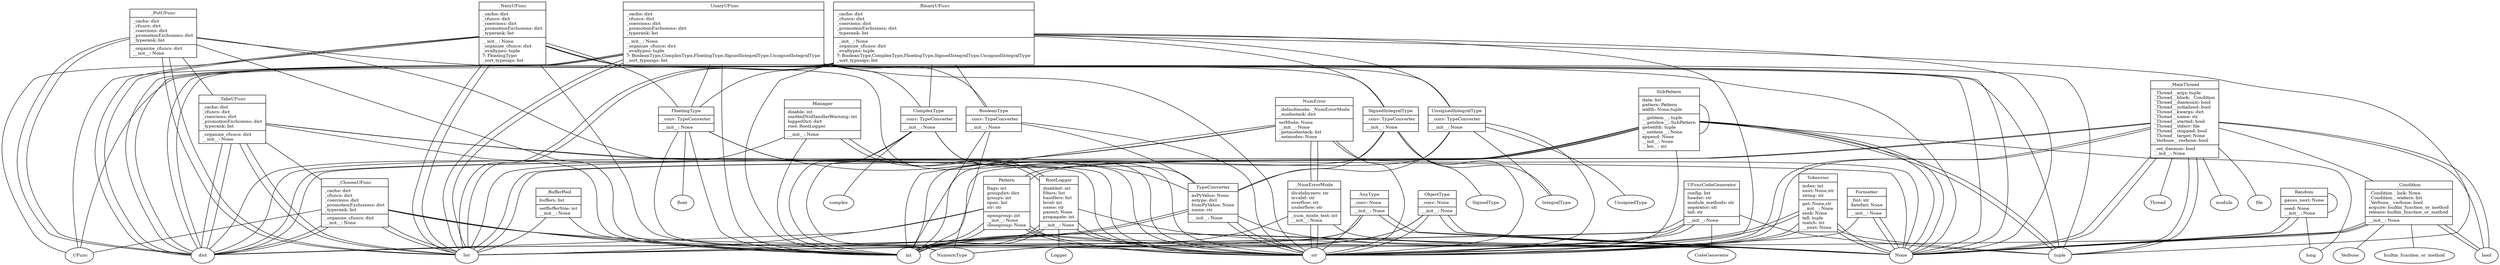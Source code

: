graph UML {
  nodesep=0.3;
  color="black"
  bgcolor="white"
  node [fontsize=10];

    // class _TakeUFunc 
    _TakeUFunc [fillcolor="", shape="record", style="", label="{_TakeUFunc\n|_cache: dict\l_cfuncs: dict\l_coercions: dict\l_promotionExclusions: dict\l_typerank: list\l|_organize_cfuncs: dict\l__init__: None\l}"];
      _TakeUFunc -- _ChooseUFunc [arrowhead=empty];
      _TakeUFunc -- int [arrowtail=odiamond];
      _TakeUFunc -- list [arrowtail=odiamond];
      _TakeUFunc -- str [arrowtail=odiamond];
      _TakeUFunc -- None [arrowtail=odiamond];
      _TakeUFunc -- dict [arrowtail=odiamond];
       _TakeUFunc -- dict [arrowtail=diamond];
       _TakeUFunc -- list [arrowtail=diamond];

    // class _PutUFunc 
    _PutUFunc [fillcolor="", shape="record", style="", label="{_PutUFunc\n|_cache: dict\l_cfuncs: dict\l_coercions: dict\l_promotionExclusions: dict\l_typerank: list\l|_organize_cfuncs: dict\l__init__: None\l}"];
      _PutUFunc -- _TakeUFunc [arrowhead=empty];
      _PutUFunc -- int [arrowtail=odiamond];
      _PutUFunc -- list [arrowtail=odiamond];
      _PutUFunc -- str [arrowtail=odiamond];
      _PutUFunc -- None [arrowtail=odiamond];
      _PutUFunc -- dict [arrowtail=odiamond];
       _PutUFunc -- dict [arrowtail=diamond];
       _PutUFunc -- list [arrowtail=diamond];

    // class Pattern 
    Pattern [fillcolor="", shape="record", style="", label="{Pattern\n|flags: int\lgroupdict: dict\lgroups: int\lopen: list\lstr: str\l|opengroup: int\l__init__: None\lclosegroup: None\l}"];
      Pattern -- str [arrowtail=odiamond];
      Pattern -- int [arrowtail=odiamond];
      Pattern -- None [arrowtail=odiamond];
       Pattern -- dict [arrowtail=diamond];
       Pattern -- list [arrowtail=diamond];
       Pattern -- int [arrowtail=diamond];
       Pattern -- str [arrowtail=diamond];

    // class BooleanType 
    BooleanType [fillcolor="", shape="record", style="", label="{BooleanType\n|_conv: TypeConverter\l|__init__: None\l}"];
      BooleanType -- NumericType [arrowhead=empty];
      BooleanType -- int [arrowtail=odiamond];
      BooleanType -- str [arrowtail=odiamond];
       BooleanType -- TypeConverter [arrowtail=diamond];

    // class AnyType 
    AnyType [fillcolor="", shape="record", style="", label="{AnyType\n|_conv: None\l|__init__: None\l}"];
      AnyType -- NumericType [arrowhead=empty];
      AnyType -- None [arrowtail=odiamond];
      AnyType -- int [arrowtail=odiamond];
      AnyType -- str [arrowtail=odiamond];
       AnyType -- None [arrowtail=diamond];

    // class Formatter 
    Formatter [fillcolor="", shape="record", style="", label="{Formatter\n|_fmt: str\ldatefmt: None\l|__init__: None\l}"];
      Formatter -- None [arrowtail=odiamond];
       Formatter -- None [arrowtail=diamond];
       Formatter -- str [arrowtail=diamond];

    // class _BufferPool 
    _BufferPool [fillcolor="", shape="record", style="", label="{_BufferPool\n|buffers: list\l|setBufferSize: int\l__init__: None\l}"];
      _BufferPool -- int [arrowtail=odiamond];
       _BufferPool -- list [arrowtail=diamond];

    // class SignedIntegralType 
    SignedIntegralType [fillcolor="", shape="record", style="", label="{SignedIntegralType\n|_conv: TypeConverter\l|__init__: None\l}"];
      SignedIntegralType -- IntegralType [arrowhead=empty];
      SignedIntegralType -- SignedType [arrowhead=empty];
      SignedIntegralType -- int [arrowtail=odiamond];
      SignedIntegralType -- str [arrowtail=odiamond];
       SignedIntegralType -- TypeConverter [arrowtail=diamond];

    // class UnsignedIntegralType 
    UnsignedIntegralType [fillcolor="", shape="record", style="", label="{UnsignedIntegralType\n|_conv: TypeConverter\l|__init__: None\l}"];
      UnsignedIntegralType -- IntegralType [arrowhead=empty];
      UnsignedIntegralType -- UnsignedType [arrowhead=empty];
      UnsignedIntegralType -- int [arrowtail=odiamond];
      UnsignedIntegralType -- str [arrowtail=odiamond];
       UnsignedIntegralType -- TypeConverter [arrowtail=diamond];

    // class Random 
    Random [fillcolor="", shape="record", style="", label="{Random\n|gauss_next: None\l|seed: None\l__init__: None\l}"];
      Random -- Random [arrowhead=empty];
      Random -- None [arrowtail=odiamond];
      Random -- long [arrowtail=odiamond];
       Random -- None [arrowtail=diamond];

    // class TypeConverter 
    TypeConverter [fillcolor="", shape="record", style="", label="{TypeConverter\n|asPyValue: None\lastype: dict\lfromPyValue: None\lname: str\l|__init__: None\l}"];
      TypeConverter -- str [arrowtail=odiamond];
      TypeConverter -- dict [arrowtail=odiamond];
       TypeConverter -- None [arrowtail=diamond];
       TypeConverter -- str [arrowtail=diamond];
       TypeConverter -- dict [arrowtail=diamond];

    // class ObjectType 
    ObjectType [fillcolor="", shape="record", style="", label="{ObjectType\n|_conv: None\l|__init__: None\l}"];
      ObjectType -- NumericType [arrowhead=empty];
      ObjectType -- None [arrowtail=odiamond];
      ObjectType -- int [arrowtail=odiamond];
      ObjectType -- str [arrowtail=odiamond];
       ObjectType -- None [arrowtail=diamond];

    // class _Condition 
    _Condition [fillcolor="", shape="record", style="", label="{_Condition\n|_Condition__lock: None\l_Condition__waiters: list\l_Verbose__verbose: bool\lacquire: builtin_function_or_method\lrelease: builtin_function_or_method\l|__init__: None\l}"];
      _Condition -- _Verbose [arrowhead=empty];
      _Condition -- None [arrowtail=odiamond];
      _Condition -- bool [arrowtail=odiamond];
       _Condition -- bool [arrowtail=diamond];
       _Condition -- None [arrowtail=diamond];
       _Condition -- builtin_function_or_method [arrowtail=diamond];
       _Condition -- list [arrowtail=diamond];

    // class _NumErrorMode 
    _NumErrorMode [fillcolor="", shape="record", style="", label="{_NumErrorMode\n|dividebyzero: str\linvalid: str\loverflow: str\lunderflow: str\l|_num_mode_test: int\l__init__: None\l}"];
      _NumErrorMode -- str [arrowtail=odiamond];
      _NumErrorMode -- None [arrowtail=odiamond];
      _NumErrorMode -- int [arrowtail=odiamond];
       _NumErrorMode -- str [arrowtail=diamond];

    // class NumError 
    NumError [fillcolor="", shape="record", style="", label="{NumError\n|_defaultmode: _NumErrorMode\l_modestack: dict\l|setMode: None\l__init__: None\l_getmodestack: list\l_setmodes: None\l}"];
      NumError -- str [arrowtail=odiamond];
      NumError -- None [arrowtail=odiamond];
      NumError -- _NumErrorMode [arrowtail=odiamond];
      NumError -- list [arrowtail=odiamond];
      NumError -- int [arrowtail=odiamond];
       NumError -- _NumErrorMode [arrowtail=diamond];
       NumError -- dict [arrowtail=diamond];

    // class FloatingType 
    FloatingType [fillcolor="", shape="record", style="", label="{FloatingType\n|_conv: TypeConverter\l|__init__: None\l}"];
      FloatingType -- NumericType [arrowhead=empty];
      FloatingType -- float [arrowtail=odiamond];
      FloatingType -- int [arrowtail=odiamond];
      FloatingType -- str [arrowtail=odiamond];
       FloatingType -- TypeConverter [arrowtail=diamond];

    // class _BinaryUFunc 
    _BinaryUFunc [fillcolor="", shape="record", style="", label="{_BinaryUFunc\n|_cache: dict\l_cfuncs: dict\l_coercions: dict\l_promotionExclusions: dict\l_typerank: list\l|__init__: None\l_organize_cfuncs: dict\l_evaltypes: tuple\l?: BooleanType,ComplexType,FloatingType,SignedIntegralType,UnsignedIntegralType\l_sort_typesigs: list\l}"];
      _BinaryUFunc -- _UFunc [arrowhead=empty];
      _BinaryUFunc -- int [arrowtail=odiamond];
      _BinaryUFunc -- dict [arrowtail=odiamond];
      _BinaryUFunc -- str [arrowtail=odiamond];
      _BinaryUFunc -- tuple [arrowtail=odiamond];
      _BinaryUFunc -- list [arrowtail=odiamond];
      _BinaryUFunc -- UnsignedIntegralType [arrowtail=odiamond];
      _BinaryUFunc -- ComplexType [arrowtail=odiamond];
      _BinaryUFunc -- SignedIntegralType [arrowtail=odiamond];
      _BinaryUFunc -- FloatingType [arrowtail=odiamond];
      _BinaryUFunc -- BooleanType [arrowtail=odiamond];
      _BinaryUFunc -- None [arrowtail=odiamond];
       _BinaryUFunc -- dict [arrowtail=diamond];
       _BinaryUFunc -- list [arrowtail=diamond];

    // class UFuncCodeGenerator 
    UFuncCodeGenerator [fillcolor="", shape="record", style="", label="{UFuncCodeGenerator\n|config: list\lheader: str\lmodule_methods: str\lseparator: str\ltail: str\l|__init__: None\l}"];
      UFuncCodeGenerator -- CodeGenerator [arrowhead=empty];
      UFuncCodeGenerator -- tuple [arrowtail=odiamond];
      UFuncCodeGenerator -- list [arrowtail=odiamond];
      UFuncCodeGenerator -- str [arrowtail=odiamond];
       UFuncCodeGenerator -- str [arrowtail=diamond];
       UFuncCodeGenerator -- list [arrowtail=diamond];

    // class _ChooseUFunc 
    _ChooseUFunc [fillcolor="", shape="record", style="", label="{_ChooseUFunc\n|_cache: dict\l_cfuncs: dict\l_coercions: dict\l_promotionExclusions: dict\l_typerank: list\l|_organize_cfuncs: dict\l__init__: None\l}"];
      _ChooseUFunc -- _UFunc [arrowhead=empty];
      _ChooseUFunc -- int [arrowtail=odiamond];
      _ChooseUFunc -- list [arrowtail=odiamond];
      _ChooseUFunc -- str [arrowtail=odiamond];
      _ChooseUFunc -- None [arrowtail=odiamond];
      _ChooseUFunc -- dict [arrowtail=odiamond];
       _ChooseUFunc -- dict [arrowtail=diamond];
       _ChooseUFunc -- list [arrowtail=diamond];

    // class Tokenizer 
    Tokenizer [fillcolor="", shape="record", style="", label="{Tokenizer\n|index: int\lnext: None,str\lstring: str\l|get: None,str\l__init__: None\lseek: None\ltell: tuple\lmatch: int\l__next: None\l}"];
      Tokenizer -- str [arrowtail=odiamond];
      Tokenizer -- None [arrowtail=odiamond];
      Tokenizer -- int [arrowtail=odiamond];
      Tokenizer -- tuple [arrowtail=odiamond];
       Tokenizer -- int [arrowtail=diamond];
       Tokenizer -- str [arrowtail=diamond];
       Tokenizer -- None [arrowtail=diamond];

    // class _NaryUFunc 
    _NaryUFunc [fillcolor="", shape="record", style="", label="{_NaryUFunc\n|_cache: dict\l_cfuncs: dict\l_coercions: dict\l_promotionExclusions: dict\l_typerank: list\l|__init__: None\l_organize_cfuncs: dict\l_evaltypes: tuple\l?: FloatingType\l_sort_typesigs: list\l}"];
      _NaryUFunc -- _UFunc [arrowhead=empty];
      _NaryUFunc -- int [arrowtail=odiamond];
      _NaryUFunc -- dict [arrowtail=odiamond];
      _NaryUFunc -- str [arrowtail=odiamond];
      _NaryUFunc -- None [arrowtail=odiamond];
      _NaryUFunc -- tuple [arrowtail=odiamond];
      _NaryUFunc -- list [arrowtail=odiamond];
      _NaryUFunc -- FloatingType [arrowtail=odiamond];
       _NaryUFunc -- dict [arrowtail=diamond];
       _NaryUFunc -- list [arrowtail=diamond];

    // class SubPattern 
    SubPattern [fillcolor="", shape="record", style="", label="{SubPattern\n|data: list\lpattern: Pattern\lwidth: None,tuple\l|__getitem__: tuple\l__getslice__: SubPattern\lgetwidth: tuple\l__setitem__: None\lappend: None\l__init__: None\l__len__: int\l}"];
      SubPattern -- Pattern [arrowtail=odiamond];
      SubPattern -- None [arrowtail=odiamond];
      SubPattern -- list [arrowtail=odiamond];
      SubPattern -- tuple [arrowtail=odiamond];
      SubPattern -- long [arrowtail=odiamond];
      SubPattern -- int [arrowtail=odiamond];
      SubPattern -- SubPattern [arrowtail=odiamond];
      SubPattern -- str [arrowtail=odiamond];
       SubPattern -- Pattern [arrowtail=diamond];
       SubPattern -- list [arrowtail=diamond];
       SubPattern -- None [arrowtail=diamond];
       SubPattern -- tuple [arrowtail=diamond];

    // class _MainThread 
    _MainThread [fillcolor="", shape="record", style="", label="{_MainThread\n|_Thread__args: tuple\l_Thread__block: _Condition\l_Thread__daemonic: bool\l_Thread__initialized: bool\l_Thread__kwargs: dict\l_Thread__name: str\l_Thread__started: bool\l_Thread__stderr: file\l_Thread__stopped: bool\l_Thread__target: None\l_Verbose__verbose: bool\l|_set_daemon: bool\l__init__: None\l}"];
      _MainThread -- Thread [arrowhead=empty];
      _MainThread -- None [arrowtail=odiamond];
      _MainThread -- tuple [arrowtail=odiamond];
      _MainThread -- str [arrowtail=odiamond];
      _MainThread -- dict [arrowtail=odiamond];
      _MainThread -- bool [arrowtail=odiamond];
      _MainThread -- module [arrowtail=odiamond];
       _MainThread -- bool [arrowtail=diamond];
       _MainThread -- None [arrowtail=diamond];
       _MainThread -- dict [arrowtail=diamond];
       _MainThread -- tuple [arrowtail=diamond];
       _MainThread -- str [arrowtail=diamond];
       _MainThread -- _Condition [arrowtail=diamond];
       _MainThread -- file [arrowtail=diamond];

    // class _UnaryUFunc 
    _UnaryUFunc [fillcolor="", shape="record", style="", label="{_UnaryUFunc\n|_cache: dict\l_cfuncs: dict\l_coercions: dict\l_promotionExclusions: dict\l_typerank: list\l|__init__: None\l_organize_cfuncs: dict\l_evaltypes: tuple\l?: BooleanType,ComplexType,FloatingType,SignedIntegralType,UnsignedIntegralType\l_sort_typesigs: list\l}"];
      _UnaryUFunc -- _UFunc [arrowhead=empty];
      _UnaryUFunc -- int [arrowtail=odiamond];
      _UnaryUFunc -- dict [arrowtail=odiamond];
      _UnaryUFunc -- str [arrowtail=odiamond];
      _UnaryUFunc -- None [arrowtail=odiamond];
      _UnaryUFunc -- tuple [arrowtail=odiamond];
      _UnaryUFunc -- list [arrowtail=odiamond];
      _UnaryUFunc -- UnsignedIntegralType [arrowtail=odiamond];
      _UnaryUFunc -- ComplexType [arrowtail=odiamond];
      _UnaryUFunc -- SignedIntegralType [arrowtail=odiamond];
      _UnaryUFunc -- FloatingType [arrowtail=odiamond];
      _UnaryUFunc -- BooleanType [arrowtail=odiamond];
       _UnaryUFunc -- dict [arrowtail=diamond];
       _UnaryUFunc -- list [arrowtail=diamond];

    // class Manager 
    Manager [fillcolor="", shape="record", style="", label="{Manager\n|disable: int\lemittedNoHandlerWarning: int\lloggerDict: dict\lroot: RootLogger\l|__init__: None\l}"];
      Manager -- RootLogger [arrowtail=odiamond];
       Manager -- int [arrowtail=diamond];
       Manager -- RootLogger [arrowtail=diamond];
       Manager -- dict [arrowtail=diamond];

    // class ComplexType 
    ComplexType [fillcolor="", shape="record", style="", label="{ComplexType\n|_conv: TypeConverter\l|__init__: None\l}"];
      ComplexType -- NumericType [arrowhead=empty];
      ComplexType -- complex [arrowtail=odiamond];
      ComplexType -- int [arrowtail=odiamond];
      ComplexType -- str [arrowtail=odiamond];
       ComplexType -- TypeConverter [arrowtail=diamond];

    // class RootLogger 
    RootLogger [fillcolor="", shape="record", style="", label="{RootLogger\n|disabled: int\lfilters: list\lhandlers: list\llevel: int\lname: str\lparent: None\lpropagate: int\l|__init__: None\l}"];
      RootLogger -- Logger [arrowhead=empty];
      RootLogger -- int [arrowtail=odiamond];
      RootLogger -- str [arrowtail=odiamond];
       RootLogger -- list [arrowtail=diamond];
       RootLogger -- str [arrowtail=diamond];
       RootLogger -- None [arrowtail=diamond];
       RootLogger -- int [arrowtail=diamond];


}
